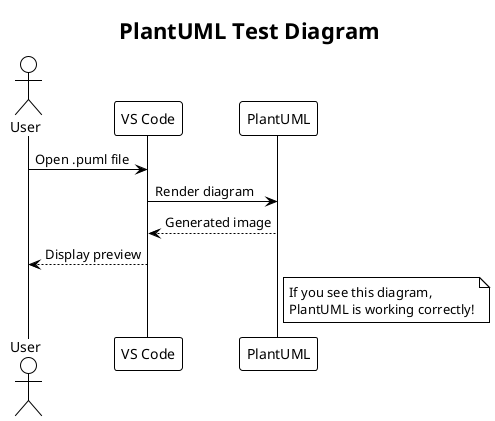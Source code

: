 @startuml
!theme plain
title PlantUML Test Diagram

actor User
participant "VS Code" as vscode
participant "PlantUML" as plantuml

User -> vscode: Open .puml file
vscode -> plantuml: Render diagram
plantuml --> vscode: Generated image
vscode --> User: Display preview

note right of plantuml
  If you see this diagram,
  PlantUML is working correctly!
end note

@enduml 